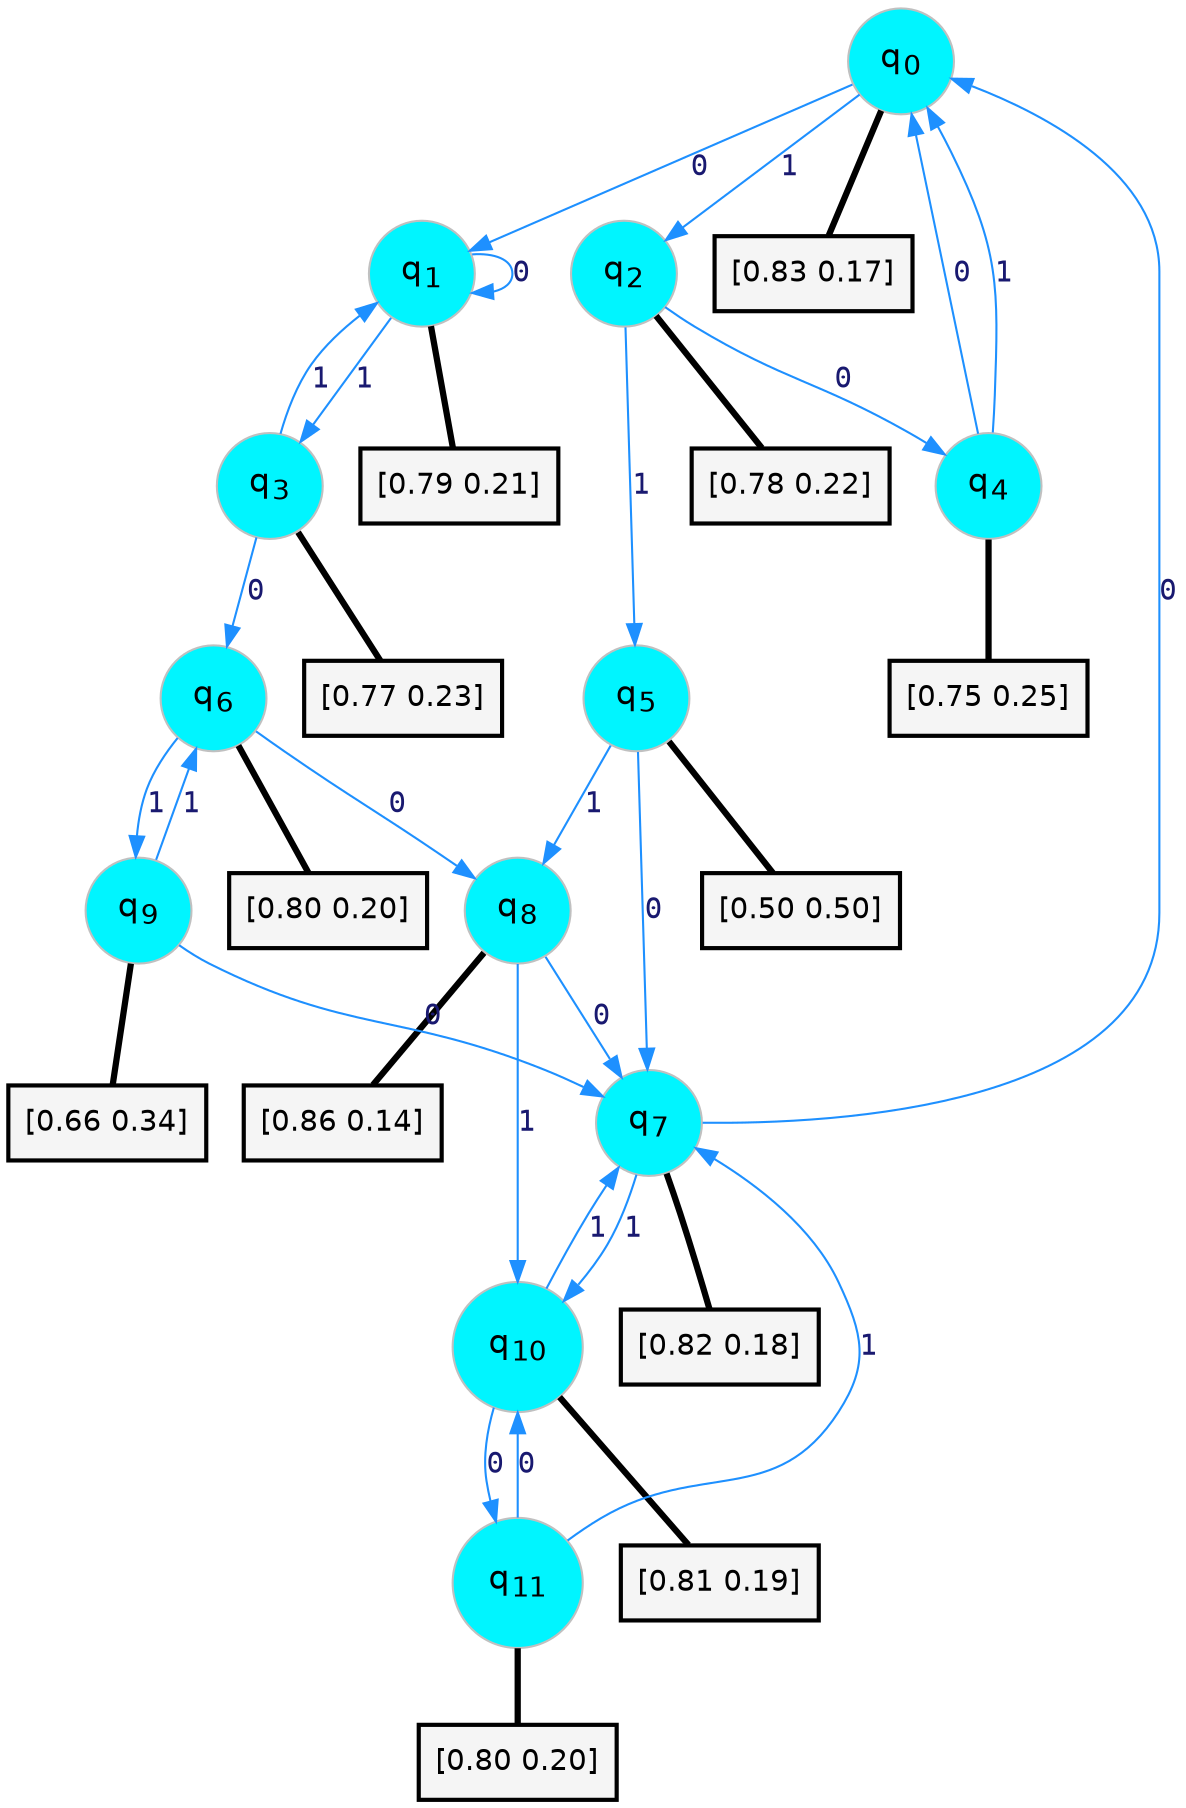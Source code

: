 digraph G {
graph [
bgcolor=transparent, dpi=300, rankdir=TD, size="40,25"];
node [
color=gray, fillcolor=turquoise1, fontcolor=black, fontname=Helvetica, fontsize=16, fontweight=bold, shape=circle, style=filled];
edge [
arrowsize=1, color=dodgerblue1, fontcolor=midnightblue, fontname=courier, fontweight=bold, penwidth=1, style=solid, weight=20];
0[label=<q<SUB>0</SUB>>];
1[label=<q<SUB>1</SUB>>];
2[label=<q<SUB>2</SUB>>];
3[label=<q<SUB>3</SUB>>];
4[label=<q<SUB>4</SUB>>];
5[label=<q<SUB>5</SUB>>];
6[label=<q<SUB>6</SUB>>];
7[label=<q<SUB>7</SUB>>];
8[label=<q<SUB>8</SUB>>];
9[label=<q<SUB>9</SUB>>];
10[label=<q<SUB>10</SUB>>];
11[label=<q<SUB>11</SUB>>];
12[label="[0.83 0.17]", shape=box,fontcolor=black, fontname=Helvetica, fontsize=14, penwidth=2, fillcolor=whitesmoke,color=black];
13[label="[0.79 0.21]", shape=box,fontcolor=black, fontname=Helvetica, fontsize=14, penwidth=2, fillcolor=whitesmoke,color=black];
14[label="[0.78 0.22]", shape=box,fontcolor=black, fontname=Helvetica, fontsize=14, penwidth=2, fillcolor=whitesmoke,color=black];
15[label="[0.77 0.23]", shape=box,fontcolor=black, fontname=Helvetica, fontsize=14, penwidth=2, fillcolor=whitesmoke,color=black];
16[label="[0.75 0.25]", shape=box,fontcolor=black, fontname=Helvetica, fontsize=14, penwidth=2, fillcolor=whitesmoke,color=black];
17[label="[0.50 0.50]", shape=box,fontcolor=black, fontname=Helvetica, fontsize=14, penwidth=2, fillcolor=whitesmoke,color=black];
18[label="[0.80 0.20]", shape=box,fontcolor=black, fontname=Helvetica, fontsize=14, penwidth=2, fillcolor=whitesmoke,color=black];
19[label="[0.82 0.18]", shape=box,fontcolor=black, fontname=Helvetica, fontsize=14, penwidth=2, fillcolor=whitesmoke,color=black];
20[label="[0.86 0.14]", shape=box,fontcolor=black, fontname=Helvetica, fontsize=14, penwidth=2, fillcolor=whitesmoke,color=black];
21[label="[0.66 0.34]", shape=box,fontcolor=black, fontname=Helvetica, fontsize=14, penwidth=2, fillcolor=whitesmoke,color=black];
22[label="[0.81 0.19]", shape=box,fontcolor=black, fontname=Helvetica, fontsize=14, penwidth=2, fillcolor=whitesmoke,color=black];
23[label="[0.80 0.20]", shape=box,fontcolor=black, fontname=Helvetica, fontsize=14, penwidth=2, fillcolor=whitesmoke,color=black];
0->1 [label=0];
0->2 [label=1];
0->12 [arrowhead=none, penwidth=3,color=black];
1->1 [label=0];
1->3 [label=1];
1->13 [arrowhead=none, penwidth=3,color=black];
2->4 [label=0];
2->5 [label=1];
2->14 [arrowhead=none, penwidth=3,color=black];
3->6 [label=0];
3->1 [label=1];
3->15 [arrowhead=none, penwidth=3,color=black];
4->0 [label=0];
4->0 [label=1];
4->16 [arrowhead=none, penwidth=3,color=black];
5->7 [label=0];
5->8 [label=1];
5->17 [arrowhead=none, penwidth=3,color=black];
6->8 [label=0];
6->9 [label=1];
6->18 [arrowhead=none, penwidth=3,color=black];
7->0 [label=0];
7->10 [label=1];
7->19 [arrowhead=none, penwidth=3,color=black];
8->7 [label=0];
8->10 [label=1];
8->20 [arrowhead=none, penwidth=3,color=black];
9->7 [label=0];
9->6 [label=1];
9->21 [arrowhead=none, penwidth=3,color=black];
10->11 [label=0];
10->7 [label=1];
10->22 [arrowhead=none, penwidth=3,color=black];
11->10 [label=0];
11->7 [label=1];
11->23 [arrowhead=none, penwidth=3,color=black];
}
